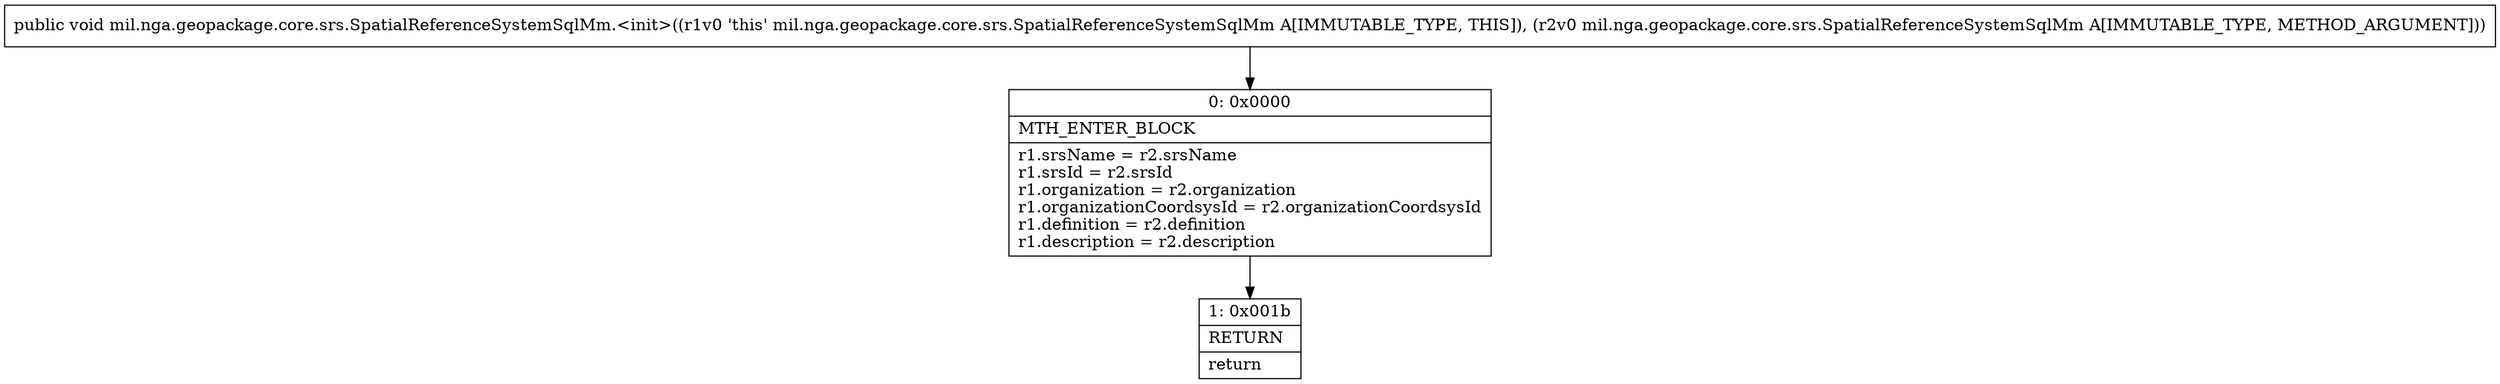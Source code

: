 digraph "CFG formil.nga.geopackage.core.srs.SpatialReferenceSystemSqlMm.\<init\>(Lmil\/nga\/geopackage\/core\/srs\/SpatialReferenceSystemSqlMm;)V" {
Node_0 [shape=record,label="{0\:\ 0x0000|MTH_ENTER_BLOCK\l|r1.srsName = r2.srsName\lr1.srsId = r2.srsId\lr1.organization = r2.organization\lr1.organizationCoordsysId = r2.organizationCoordsysId\lr1.definition = r2.definition\lr1.description = r2.description\l}"];
Node_1 [shape=record,label="{1\:\ 0x001b|RETURN\l|return\l}"];
MethodNode[shape=record,label="{public void mil.nga.geopackage.core.srs.SpatialReferenceSystemSqlMm.\<init\>((r1v0 'this' mil.nga.geopackage.core.srs.SpatialReferenceSystemSqlMm A[IMMUTABLE_TYPE, THIS]), (r2v0 mil.nga.geopackage.core.srs.SpatialReferenceSystemSqlMm A[IMMUTABLE_TYPE, METHOD_ARGUMENT])) }"];
MethodNode -> Node_0;
Node_0 -> Node_1;
}

